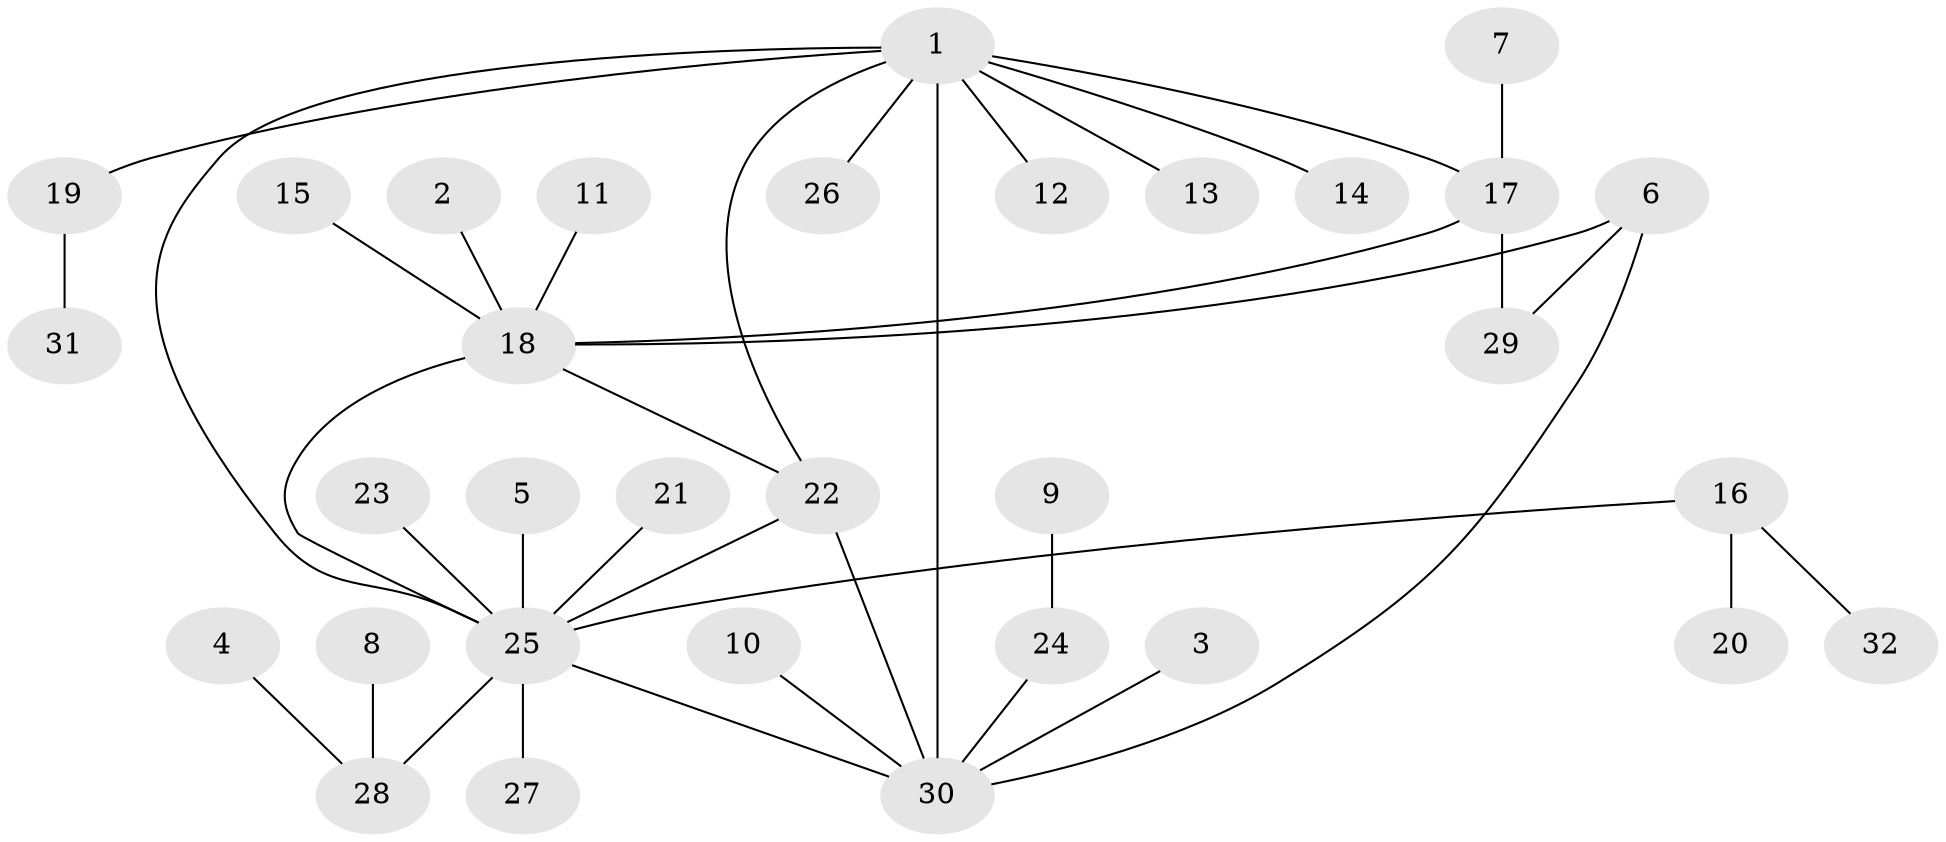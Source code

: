 // original degree distribution, {5: 0.0625, 9: 0.03125, 7: 0.015625, 3: 0.0625, 6: 0.046875, 2: 0.203125, 8: 0.015625, 1: 0.515625, 4: 0.046875}
// Generated by graph-tools (version 1.1) at 2025/26/03/09/25 03:26:34]
// undirected, 32 vertices, 38 edges
graph export_dot {
graph [start="1"]
  node [color=gray90,style=filled];
  1;
  2;
  3;
  4;
  5;
  6;
  7;
  8;
  9;
  10;
  11;
  12;
  13;
  14;
  15;
  16;
  17;
  18;
  19;
  20;
  21;
  22;
  23;
  24;
  25;
  26;
  27;
  28;
  29;
  30;
  31;
  32;
  1 -- 12 [weight=1.0];
  1 -- 13 [weight=1.0];
  1 -- 14 [weight=1.0];
  1 -- 17 [weight=2.0];
  1 -- 19 [weight=1.0];
  1 -- 22 [weight=2.0];
  1 -- 25 [weight=2.0];
  1 -- 26 [weight=1.0];
  1 -- 30 [weight=2.0];
  2 -- 18 [weight=2.0];
  3 -- 30 [weight=1.0];
  4 -- 28 [weight=1.0];
  5 -- 25 [weight=1.0];
  6 -- 18 [weight=1.0];
  6 -- 29 [weight=1.0];
  6 -- 30 [weight=2.0];
  7 -- 17 [weight=1.0];
  8 -- 28 [weight=1.0];
  9 -- 24 [weight=1.0];
  10 -- 30 [weight=1.0];
  11 -- 18 [weight=1.0];
  15 -- 18 [weight=1.0];
  16 -- 20 [weight=1.0];
  16 -- 25 [weight=1.0];
  16 -- 32 [weight=1.0];
  17 -- 18 [weight=1.0];
  17 -- 29 [weight=1.0];
  18 -- 22 [weight=1.0];
  18 -- 25 [weight=1.0];
  19 -- 31 [weight=1.0];
  21 -- 25 [weight=1.0];
  22 -- 25 [weight=1.0];
  22 -- 30 [weight=1.0];
  23 -- 25 [weight=1.0];
  24 -- 30 [weight=1.0];
  25 -- 27 [weight=1.0];
  25 -- 28 [weight=2.0];
  25 -- 30 [weight=1.0];
}
